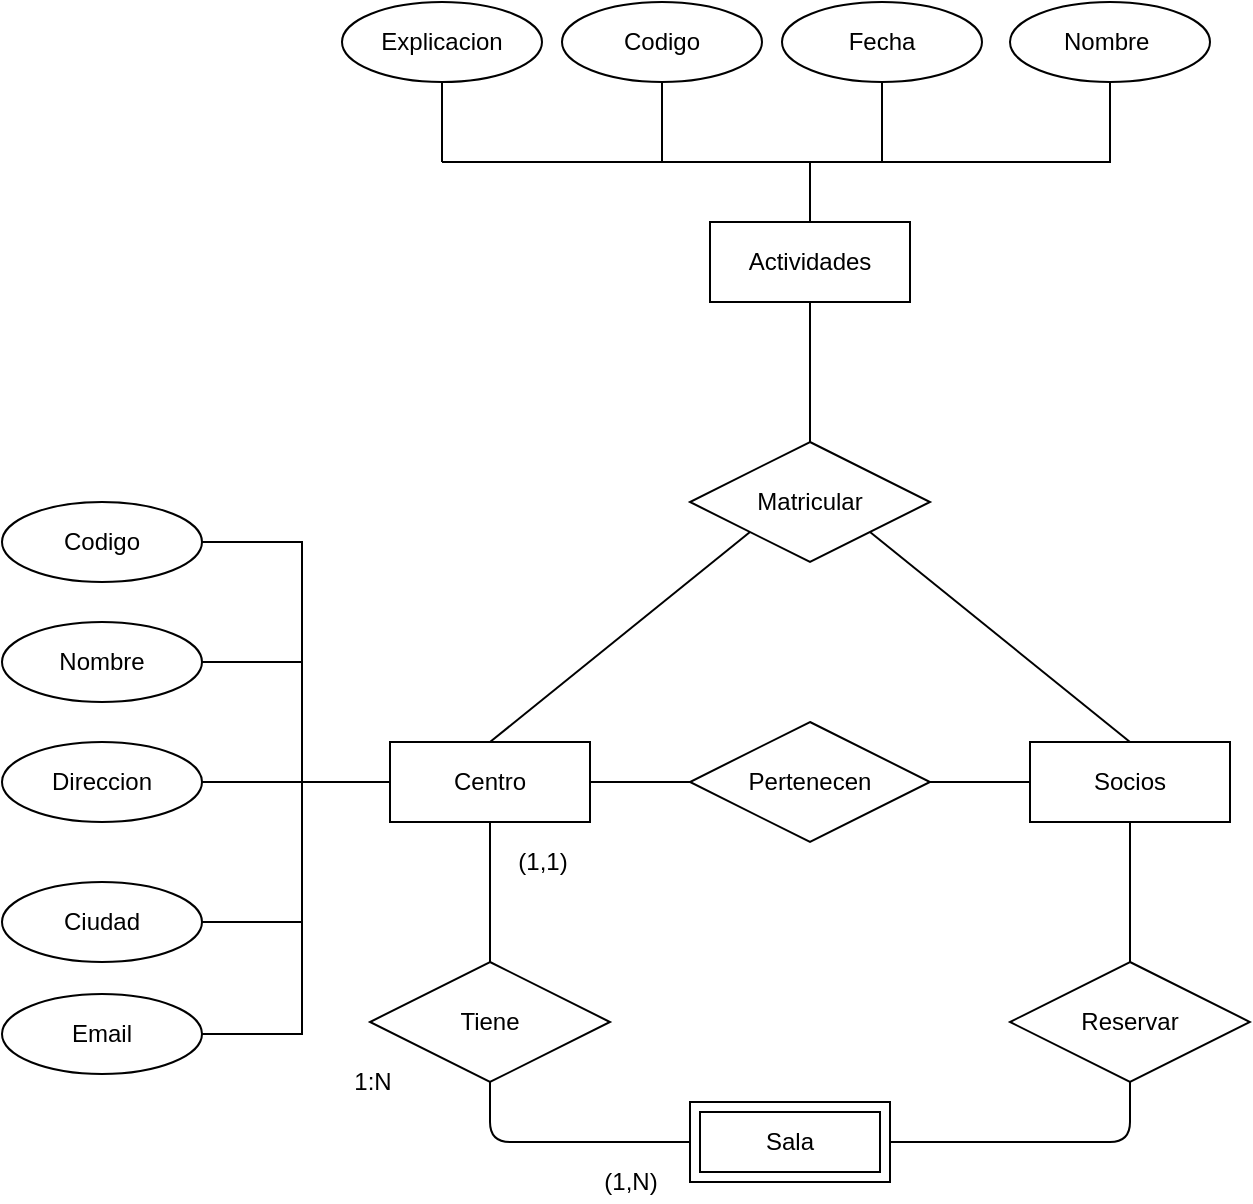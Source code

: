 <mxfile>
    <diagram id="uwDAyx2zGOLVcvEhgmtq" name="Página-1">
        <mxGraphModel dx="1049" dy="1725" grid="1" gridSize="10" guides="1" tooltips="1" connect="1" arrows="1" fold="1" page="1" pageScale="1" pageWidth="827" pageHeight="1169" math="0" shadow="0">
            <root>
                <mxCell id="0"/>
                <mxCell id="1" parent="0"/>
                <mxCell id="3" value="Actividades" style="whiteSpace=wrap;html=1;align=center;" vertex="1" parent="1">
                    <mxGeometry x="364" y="-970" width="100" height="40" as="geometry"/>
                </mxCell>
                <mxCell id="5" value="" style="endArrow=none;html=1;entryX=0.5;entryY=1;entryDx=0;entryDy=0;exitX=0.5;exitY=0;exitDx=0;exitDy=0;" edge="1" parent="1" source="12" target="3">
                    <mxGeometry relative="1" as="geometry">
                        <mxPoint x="414" y="-510" as="sourcePoint"/>
                        <mxPoint x="504" y="-400" as="targetPoint"/>
                    </mxGeometry>
                </mxCell>
                <mxCell id="6" value="Centro" style="whiteSpace=wrap;html=1;align=center;" vertex="1" parent="1">
                    <mxGeometry x="204" y="-710" width="100" height="40" as="geometry"/>
                </mxCell>
                <mxCell id="9" value="" style="endArrow=none;html=1;entryX=0;entryY=1;entryDx=0;entryDy=0;exitX=0.5;exitY=0;exitDx=0;exitDy=0;startArrow=none;startFill=0;" edge="1" parent="1" source="6" target="12">
                    <mxGeometry relative="1" as="geometry">
                        <mxPoint x="114" y="-500" as="sourcePoint"/>
                        <mxPoint x="274" y="-500" as="targetPoint"/>
                    </mxGeometry>
                </mxCell>
                <mxCell id="10" value="Socios" style="whiteSpace=wrap;html=1;align=center;" vertex="1" parent="1">
                    <mxGeometry x="524" y="-710" width="100" height="40" as="geometry"/>
                </mxCell>
                <mxCell id="11" value="" style="endArrow=none;html=1;entryX=0.5;entryY=0;entryDx=0;entryDy=0;exitX=1;exitY=1;exitDx=0;exitDy=0;" edge="1" parent="1" source="12" target="10">
                    <mxGeometry relative="1" as="geometry">
                        <mxPoint x="444" y="-465" as="sourcePoint"/>
                        <mxPoint x="504" y="-500" as="targetPoint"/>
                    </mxGeometry>
                </mxCell>
                <mxCell id="12" value="Matricular" style="shape=rhombus;perimeter=rhombusPerimeter;whiteSpace=wrap;html=1;align=center;" vertex="1" parent="1">
                    <mxGeometry x="354" y="-860" width="120" height="60" as="geometry"/>
                </mxCell>
                <mxCell id="14" value="Tiene" style="shape=rhombus;perimeter=rhombusPerimeter;whiteSpace=wrap;html=1;align=center;" vertex="1" parent="1">
                    <mxGeometry x="194" y="-600" width="120" height="60" as="geometry"/>
                </mxCell>
                <mxCell id="15" value="" style="endArrow=none;html=1;entryX=0.5;entryY=1;entryDx=0;entryDy=0;exitX=0.5;exitY=0;exitDx=0;exitDy=0;" edge="1" parent="1" source="14" target="6">
                    <mxGeometry relative="1" as="geometry">
                        <mxPoint x="344" y="-530" as="sourcePoint"/>
                        <mxPoint x="504" y="-530" as="targetPoint"/>
                    </mxGeometry>
                </mxCell>
                <mxCell id="19" value="Sala" style="shape=ext;margin=3;double=1;whiteSpace=wrap;html=1;align=center;" vertex="1" parent="1">
                    <mxGeometry x="354" y="-530" width="100" height="40" as="geometry"/>
                </mxCell>
                <mxCell id="20" value="Reservar" style="shape=rhombus;perimeter=rhombusPerimeter;whiteSpace=wrap;html=1;align=center;" vertex="1" parent="1">
                    <mxGeometry x="514" y="-600" width="120" height="60" as="geometry"/>
                </mxCell>
                <mxCell id="22" value="" style="endArrow=none;html=1;entryX=0.5;entryY=1;entryDx=0;entryDy=0;exitX=0.5;exitY=0;exitDx=0;exitDy=0;" edge="1" parent="1" source="20" target="10">
                    <mxGeometry relative="1" as="geometry">
                        <mxPoint x="344" y="-630" as="sourcePoint"/>
                        <mxPoint x="504" y="-630" as="targetPoint"/>
                    </mxGeometry>
                </mxCell>
                <mxCell id="26" style="edgeStyle=orthogonalEdgeStyle;orthogonalLoop=1;jettySize=auto;html=1;entryX=0;entryY=0.5;entryDx=0;entryDy=0;startArrow=none;startFill=0;endArrow=none;endFill=0;" edge="1" parent="1" source="24" target="10">
                    <mxGeometry relative="1" as="geometry"/>
                </mxCell>
                <mxCell id="27" style="edgeStyle=orthogonalEdgeStyle;orthogonalLoop=1;jettySize=auto;html=1;entryX=1;entryY=0.5;entryDx=0;entryDy=0;startArrow=none;startFill=0;endArrow=none;endFill=0;" edge="1" parent="1" source="24" target="6">
                    <mxGeometry relative="1" as="geometry"/>
                </mxCell>
                <mxCell id="24" value="Pertenecen" style="shape=rhombus;perimeter=rhombusPerimeter;whiteSpace=wrap;html=1;align=center;" vertex="1" parent="1">
                    <mxGeometry x="354" y="-720" width="120" height="60" as="geometry"/>
                </mxCell>
                <mxCell id="29" value="" style="endArrow=none;html=1;exitX=0.5;exitY=1;exitDx=0;exitDy=0;entryX=0;entryY=0.5;entryDx=0;entryDy=0;" edge="1" parent="1" source="14" target="19">
                    <mxGeometry relative="1" as="geometry">
                        <mxPoint x="180" y="-470" as="sourcePoint"/>
                        <mxPoint x="350" y="-510" as="targetPoint"/>
                        <Array as="points">
                            <mxPoint x="254" y="-510"/>
                        </Array>
                    </mxGeometry>
                </mxCell>
                <mxCell id="30" value="" style="endArrow=none;html=1;entryX=0.5;entryY=1;entryDx=0;entryDy=0;exitX=1;exitY=0.5;exitDx=0;exitDy=0;" edge="1" parent="1" source="19" target="20">
                    <mxGeometry relative="1" as="geometry">
                        <mxPoint x="494" y="-490" as="sourcePoint"/>
                        <mxPoint x="610" y="-530" as="targetPoint"/>
                        <Array as="points">
                            <mxPoint x="574" y="-510"/>
                        </Array>
                    </mxGeometry>
                </mxCell>
                <mxCell id="32" value="Nombre&amp;nbsp;" style="ellipse;whiteSpace=wrap;html=1;align=center;" vertex="1" parent="1">
                    <mxGeometry x="514" y="-1080" width="100" height="40" as="geometry"/>
                </mxCell>
                <mxCell id="33" value="Explicacion" style="ellipse;whiteSpace=wrap;html=1;align=center;" vertex="1" parent="1">
                    <mxGeometry x="180" y="-1080" width="100" height="40" as="geometry"/>
                </mxCell>
                <mxCell id="34" value="Fecha" style="ellipse;whiteSpace=wrap;html=1;align=center;" vertex="1" parent="1">
                    <mxGeometry x="400" y="-1080" width="100" height="40" as="geometry"/>
                </mxCell>
                <mxCell id="39" value="Nombre" style="ellipse;whiteSpace=wrap;html=1;align=center;" vertex="1" parent="1">
                    <mxGeometry x="10" y="-770" width="100" height="40" as="geometry"/>
                </mxCell>
                <mxCell id="40" value="Direccion" style="ellipse;whiteSpace=wrap;html=1;align=center;" vertex="1" parent="1">
                    <mxGeometry x="10" y="-710" width="100" height="40" as="geometry"/>
                </mxCell>
                <mxCell id="41" value="Ciudad" style="ellipse;whiteSpace=wrap;html=1;align=center;" vertex="1" parent="1">
                    <mxGeometry x="10" y="-640" width="100" height="40" as="geometry"/>
                </mxCell>
                <mxCell id="43" value="Codigo" style="ellipse;whiteSpace=wrap;html=1;align=center;" vertex="1" parent="1">
                    <mxGeometry x="290" y="-1080" width="100" height="40" as="geometry"/>
                </mxCell>
                <mxCell id="44" value="Codigo" style="ellipse;whiteSpace=wrap;html=1;align=center;" vertex="1" parent="1">
                    <mxGeometry x="10" y="-830" width="100" height="40" as="geometry"/>
                </mxCell>
                <mxCell id="45" value="Email" style="ellipse;whiteSpace=wrap;html=1;align=center;" vertex="1" parent="1">
                    <mxGeometry x="10" y="-584" width="100" height="40" as="geometry"/>
                </mxCell>
                <mxCell id="47" value="" style="endArrow=none;html=1;rounded=0;exitX=1;exitY=0.5;exitDx=0;exitDy=0;" edge="1" parent="1" source="39">
                    <mxGeometry relative="1" as="geometry">
                        <mxPoint x="350" y="-760" as="sourcePoint"/>
                        <mxPoint x="160" y="-750" as="targetPoint"/>
                    </mxGeometry>
                </mxCell>
                <mxCell id="49" value="" style="endArrow=none;html=1;rounded=0;exitX=1;exitY=0.5;exitDx=0;exitDy=0;entryX=0;entryY=0.5;entryDx=0;entryDy=0;" edge="1" parent="1" source="40" target="6">
                    <mxGeometry relative="1" as="geometry">
                        <mxPoint x="380" y="-640" as="sourcePoint"/>
                        <mxPoint x="190" y="-710" as="targetPoint"/>
                    </mxGeometry>
                </mxCell>
                <mxCell id="50" value="" style="endArrow=none;html=1;rounded=0;exitX=1;exitY=0.5;exitDx=0;exitDy=0;" edge="1" parent="1" source="41">
                    <mxGeometry relative="1" as="geometry">
                        <mxPoint x="380" y="-640" as="sourcePoint"/>
                        <mxPoint x="160" y="-690" as="targetPoint"/>
                        <Array as="points">
                            <mxPoint x="160" y="-620"/>
                        </Array>
                    </mxGeometry>
                </mxCell>
                <mxCell id="51" value="" style="endArrow=none;html=1;rounded=0;exitX=1;exitY=0.5;exitDx=0;exitDy=0;" edge="1" parent="1" source="45">
                    <mxGeometry relative="1" as="geometry">
                        <mxPoint x="380" y="-640" as="sourcePoint"/>
                        <mxPoint x="160" y="-690" as="targetPoint"/>
                        <Array as="points">
                            <mxPoint x="160" y="-564"/>
                        </Array>
                    </mxGeometry>
                </mxCell>
                <mxCell id="53" value="" style="endArrow=none;html=1;rounded=0;exitX=1;exitY=0.5;exitDx=0;exitDy=0;" edge="1" parent="1" source="44">
                    <mxGeometry relative="1" as="geometry">
                        <mxPoint x="210" y="-750" as="sourcePoint"/>
                        <mxPoint x="160" y="-690" as="targetPoint"/>
                        <Array as="points">
                            <mxPoint x="160" y="-810"/>
                        </Array>
                    </mxGeometry>
                </mxCell>
                <mxCell id="54" value="" style="endArrow=none;html=1;rounded=0;entryX=0.5;entryY=0;entryDx=0;entryDy=0;" edge="1" parent="1" target="3">
                    <mxGeometry relative="1" as="geometry">
                        <mxPoint x="414" y="-1000" as="sourcePoint"/>
                        <mxPoint x="380" y="-990" as="targetPoint"/>
                    </mxGeometry>
                </mxCell>
                <mxCell id="55" value="" style="endArrow=none;html=1;rounded=0;" edge="1" parent="1">
                    <mxGeometry relative="1" as="geometry">
                        <mxPoint x="230" y="-1000" as="sourcePoint"/>
                        <mxPoint x="560" y="-1000" as="targetPoint"/>
                    </mxGeometry>
                </mxCell>
                <mxCell id="56" value="" style="endArrow=none;html=1;rounded=0;entryX=0.5;entryY=1;entryDx=0;entryDy=0;" edge="1" parent="1" target="33">
                    <mxGeometry relative="1" as="geometry">
                        <mxPoint x="230" y="-1000" as="sourcePoint"/>
                        <mxPoint x="410" y="-1010" as="targetPoint"/>
                    </mxGeometry>
                </mxCell>
                <mxCell id="57" value="" style="endArrow=none;html=1;rounded=0;entryX=0.5;entryY=1;entryDx=0;entryDy=0;" edge="1" parent="1" target="43">
                    <mxGeometry relative="1" as="geometry">
                        <mxPoint x="340" y="-1000" as="sourcePoint"/>
                        <mxPoint x="410" y="-1010" as="targetPoint"/>
                    </mxGeometry>
                </mxCell>
                <mxCell id="58" value="" style="endArrow=none;html=1;rounded=0;entryX=0.5;entryY=1;entryDx=0;entryDy=0;" edge="1" parent="1" target="32">
                    <mxGeometry relative="1" as="geometry">
                        <mxPoint x="560" y="-1000" as="sourcePoint"/>
                        <mxPoint x="410" y="-1010" as="targetPoint"/>
                        <Array as="points">
                            <mxPoint x="564" y="-1000"/>
                            <mxPoint x="564" y="-1010"/>
                            <mxPoint x="564" y="-1020"/>
                        </Array>
                    </mxGeometry>
                </mxCell>
                <mxCell id="59" value="" style="endArrow=none;html=1;rounded=0;entryX=0.5;entryY=1;entryDx=0;entryDy=0;" edge="1" parent="1" target="34">
                    <mxGeometry relative="1" as="geometry">
                        <mxPoint x="450" y="-1000" as="sourcePoint"/>
                        <mxPoint x="430" y="-1020" as="targetPoint"/>
                    </mxGeometry>
                </mxCell>
                <mxCell id="60" value="(1,N)" style="text;html=1;align=center;verticalAlign=middle;resizable=0;points=[];autosize=1;strokeColor=none;" vertex="1" parent="1">
                    <mxGeometry x="304" y="-500" width="40" height="20" as="geometry"/>
                </mxCell>
                <mxCell id="61" value="(1,1)" style="text;html=1;align=center;verticalAlign=middle;resizable=0;points=[];autosize=1;strokeColor=none;" vertex="1" parent="1">
                    <mxGeometry x="260" y="-660" width="40" height="20" as="geometry"/>
                </mxCell>
                <mxCell id="63" value="1:N" style="text;html=1;align=center;verticalAlign=middle;resizable=0;points=[];autosize=1;strokeColor=none;" vertex="1" parent="1">
                    <mxGeometry x="180" y="-550" width="30" height="20" as="geometry"/>
                </mxCell>
            </root>
        </mxGraphModel>
    </diagram>
</mxfile>